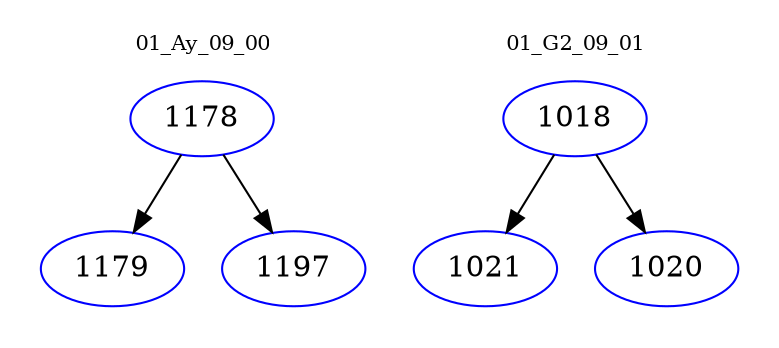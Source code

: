 digraph{
subgraph cluster_0 {
color = white
label = "01_Ay_09_00";
fontsize=10;
T0_1178 [label="1178", color="blue"]
T0_1178 -> T0_1179 [color="black"]
T0_1179 [label="1179", color="blue"]
T0_1178 -> T0_1197 [color="black"]
T0_1197 [label="1197", color="blue"]
}
subgraph cluster_1 {
color = white
label = "01_G2_09_01";
fontsize=10;
T1_1018 [label="1018", color="blue"]
T1_1018 -> T1_1021 [color="black"]
T1_1021 [label="1021", color="blue"]
T1_1018 -> T1_1020 [color="black"]
T1_1020 [label="1020", color="blue"]
}
}
